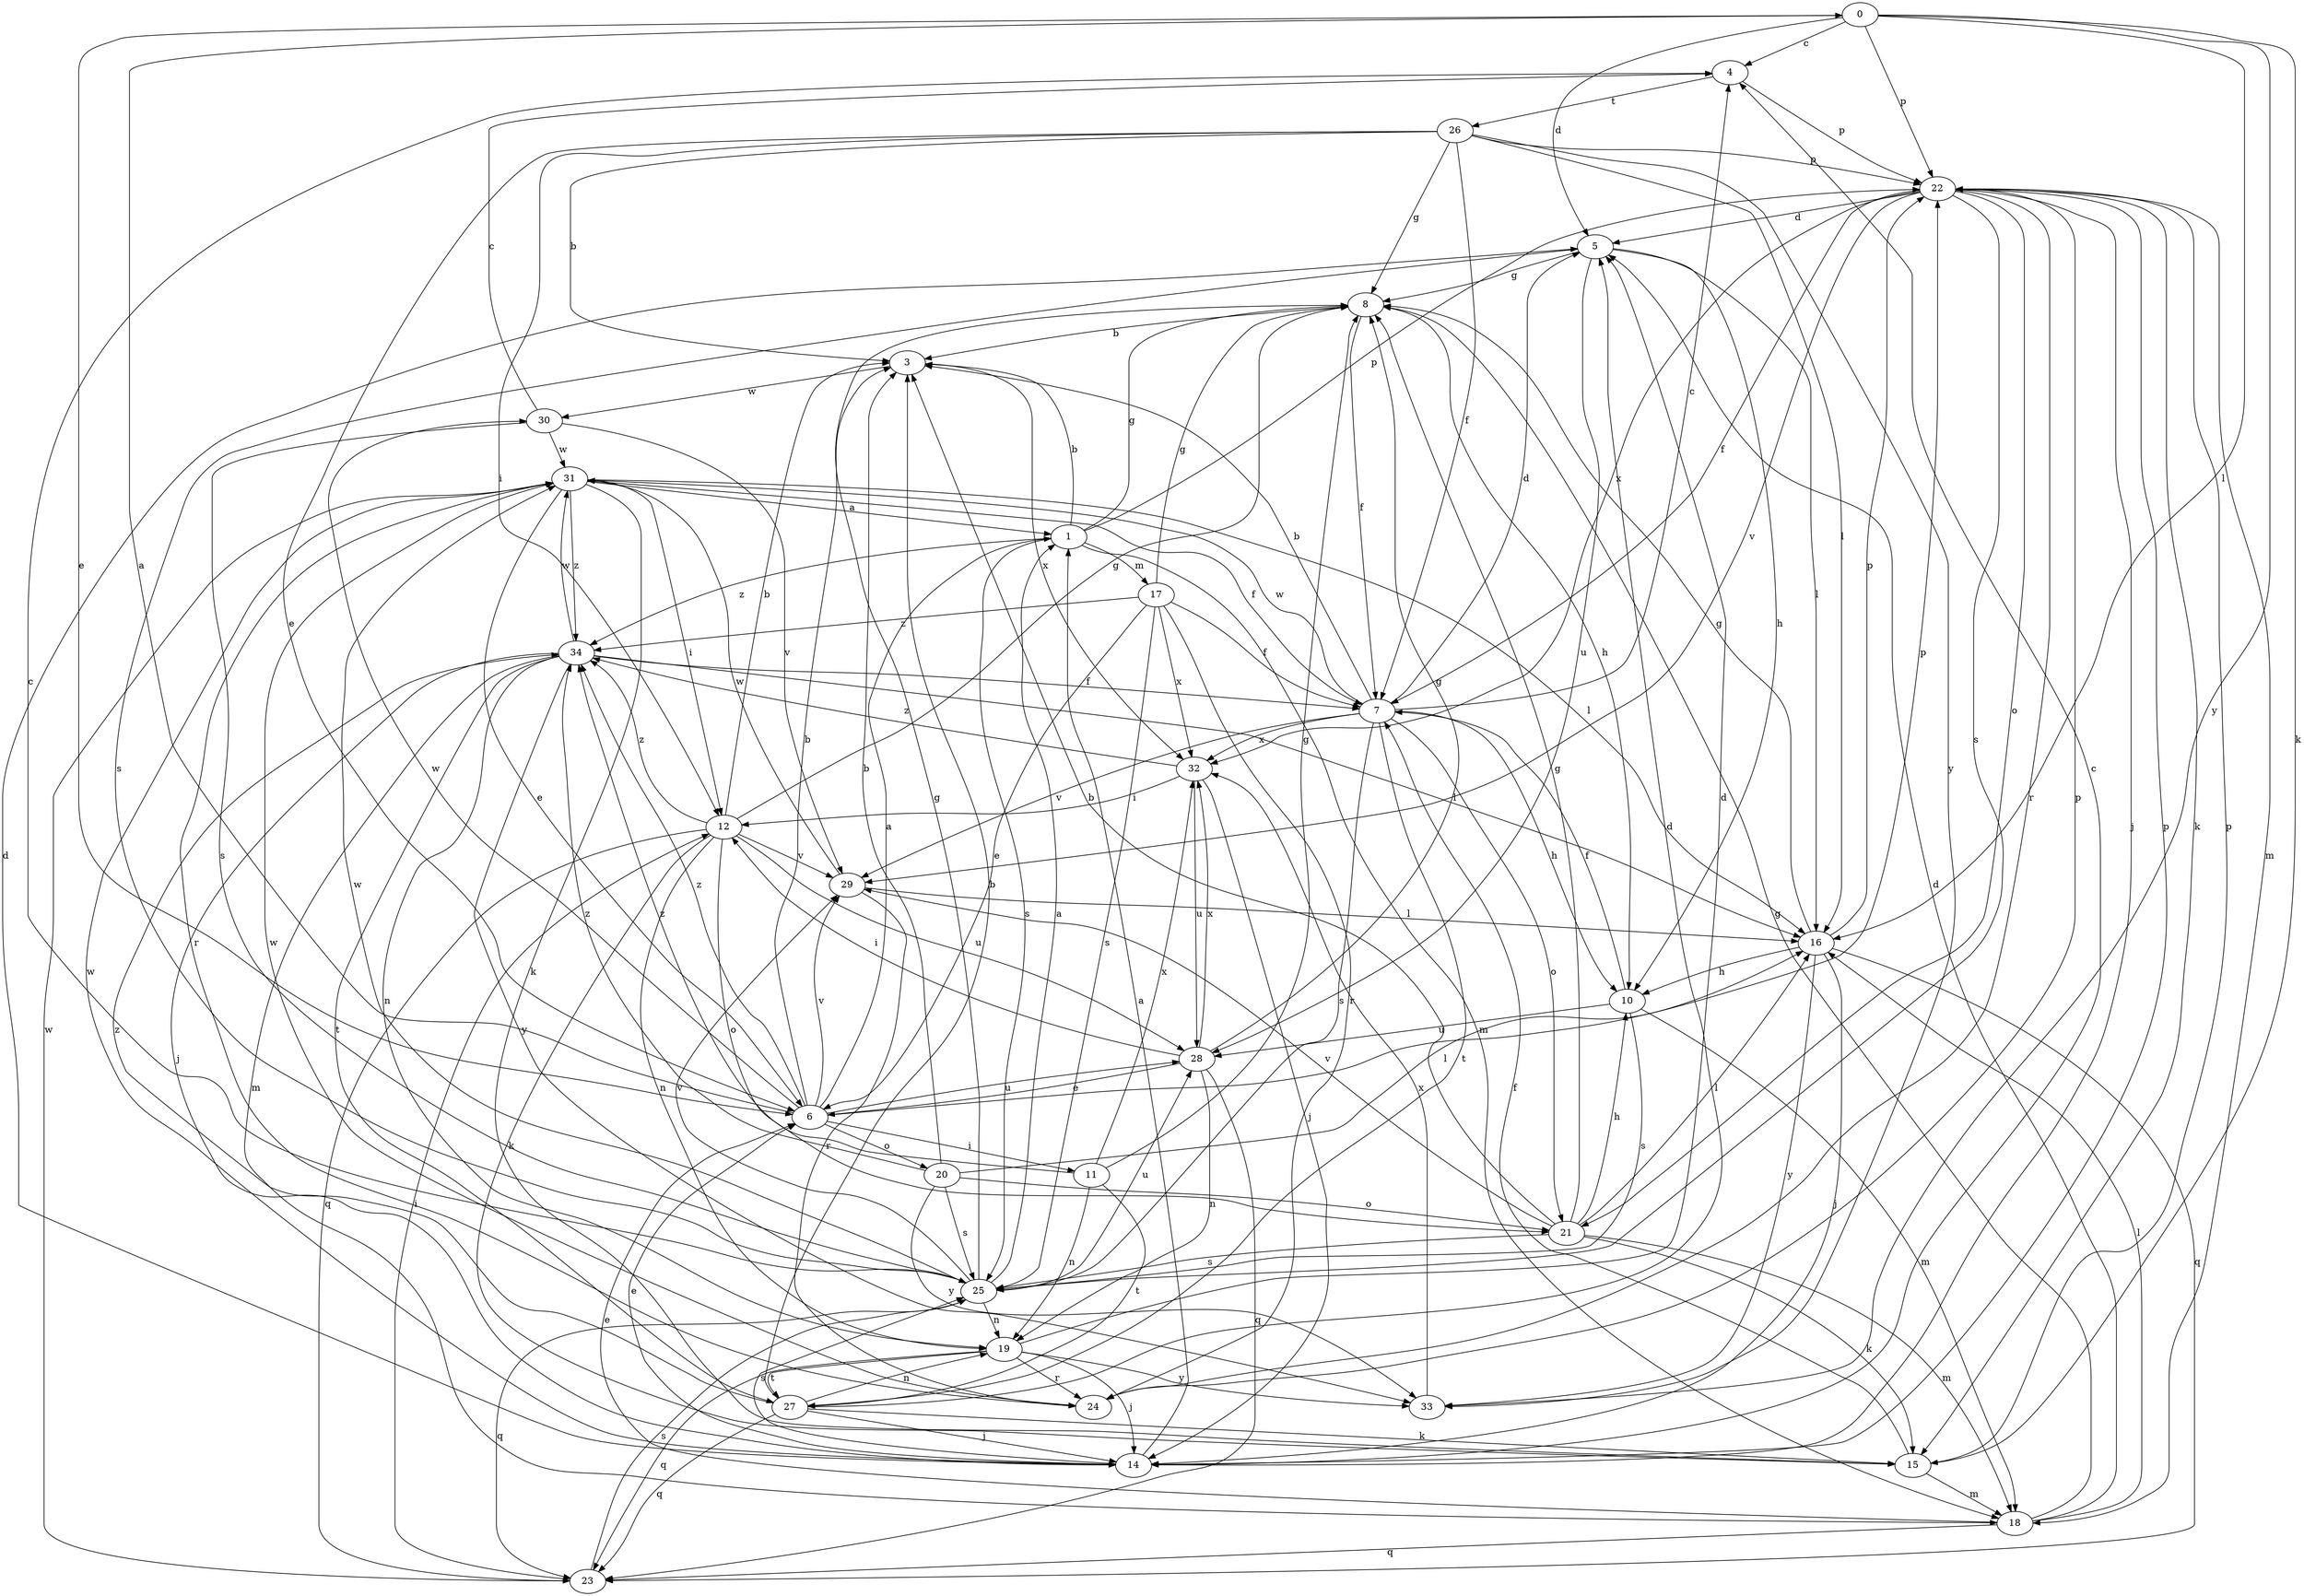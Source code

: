 strict digraph  {
0;
1;
3;
4;
5;
6;
7;
8;
10;
11;
12;
14;
15;
16;
17;
18;
19;
20;
21;
22;
23;
24;
25;
26;
27;
28;
29;
30;
31;
32;
33;
34;
0 -> 4  [label=c];
0 -> 5  [label=d];
0 -> 6  [label=e];
0 -> 15  [label=k];
0 -> 16  [label=l];
0 -> 22  [label=p];
0 -> 33  [label=y];
1 -> 3  [label=b];
1 -> 8  [label=g];
1 -> 17  [label=m];
1 -> 18  [label=m];
1 -> 22  [label=p];
1 -> 25  [label=s];
1 -> 34  [label=z];
3 -> 30  [label=w];
3 -> 32  [label=x];
4 -> 22  [label=p];
4 -> 26  [label=t];
5 -> 8  [label=g];
5 -> 10  [label=h];
5 -> 16  [label=l];
5 -> 25  [label=s];
5 -> 28  [label=u];
6 -> 0  [label=a];
6 -> 1  [label=a];
6 -> 3  [label=b];
6 -> 11  [label=i];
6 -> 20  [label=o];
6 -> 22  [label=p];
6 -> 28  [label=u];
6 -> 29  [label=v];
6 -> 30  [label=w];
6 -> 34  [label=z];
7 -> 3  [label=b];
7 -> 4  [label=c];
7 -> 5  [label=d];
7 -> 10  [label=h];
7 -> 21  [label=o];
7 -> 25  [label=s];
7 -> 27  [label=t];
7 -> 29  [label=v];
7 -> 31  [label=w];
7 -> 32  [label=x];
8 -> 3  [label=b];
8 -> 7  [label=f];
8 -> 10  [label=h];
10 -> 7  [label=f];
10 -> 18  [label=m];
10 -> 25  [label=s];
10 -> 28  [label=u];
11 -> 8  [label=g];
11 -> 19  [label=n];
11 -> 27  [label=t];
11 -> 32  [label=x];
11 -> 34  [label=z];
12 -> 3  [label=b];
12 -> 8  [label=g];
12 -> 15  [label=k];
12 -> 19  [label=n];
12 -> 21  [label=o];
12 -> 23  [label=q];
12 -> 28  [label=u];
12 -> 29  [label=v];
12 -> 34  [label=z];
14 -> 1  [label=a];
14 -> 4  [label=c];
14 -> 5  [label=d];
14 -> 6  [label=e];
14 -> 22  [label=p];
14 -> 25  [label=s];
14 -> 31  [label=w];
15 -> 7  [label=f];
15 -> 18  [label=m];
15 -> 22  [label=p];
16 -> 8  [label=g];
16 -> 10  [label=h];
16 -> 14  [label=j];
16 -> 22  [label=p];
16 -> 23  [label=q];
16 -> 33  [label=y];
17 -> 6  [label=e];
17 -> 7  [label=f];
17 -> 8  [label=g];
17 -> 24  [label=r];
17 -> 25  [label=s];
17 -> 32  [label=x];
17 -> 34  [label=z];
18 -> 5  [label=d];
18 -> 6  [label=e];
18 -> 8  [label=g];
18 -> 16  [label=l];
18 -> 23  [label=q];
19 -> 5  [label=d];
19 -> 14  [label=j];
19 -> 23  [label=q];
19 -> 24  [label=r];
19 -> 27  [label=t];
19 -> 33  [label=y];
20 -> 3  [label=b];
20 -> 16  [label=l];
20 -> 21  [label=o];
20 -> 25  [label=s];
20 -> 33  [label=y];
20 -> 34  [label=z];
21 -> 3  [label=b];
21 -> 8  [label=g];
21 -> 10  [label=h];
21 -> 15  [label=k];
21 -> 16  [label=l];
21 -> 18  [label=m];
21 -> 25  [label=s];
21 -> 29  [label=v];
22 -> 5  [label=d];
22 -> 7  [label=f];
22 -> 14  [label=j];
22 -> 15  [label=k];
22 -> 18  [label=m];
22 -> 21  [label=o];
22 -> 24  [label=r];
22 -> 25  [label=s];
22 -> 29  [label=v];
22 -> 32  [label=x];
23 -> 12  [label=i];
23 -> 25  [label=s];
23 -> 31  [label=w];
24 -> 22  [label=p];
24 -> 31  [label=w];
25 -> 1  [label=a];
25 -> 4  [label=c];
25 -> 8  [label=g];
25 -> 19  [label=n];
25 -> 23  [label=q];
25 -> 28  [label=u];
25 -> 29  [label=v];
25 -> 31  [label=w];
26 -> 3  [label=b];
26 -> 6  [label=e];
26 -> 7  [label=f];
26 -> 8  [label=g];
26 -> 12  [label=i];
26 -> 16  [label=l];
26 -> 22  [label=p];
26 -> 33  [label=y];
27 -> 3  [label=b];
27 -> 5  [label=d];
27 -> 14  [label=j];
27 -> 15  [label=k];
27 -> 19  [label=n];
27 -> 23  [label=q];
27 -> 34  [label=z];
28 -> 6  [label=e];
28 -> 8  [label=g];
28 -> 12  [label=i];
28 -> 19  [label=n];
28 -> 23  [label=q];
28 -> 32  [label=x];
29 -> 16  [label=l];
29 -> 24  [label=r];
29 -> 31  [label=w];
30 -> 4  [label=c];
30 -> 25  [label=s];
30 -> 29  [label=v];
30 -> 31  [label=w];
31 -> 1  [label=a];
31 -> 6  [label=e];
31 -> 7  [label=f];
31 -> 12  [label=i];
31 -> 15  [label=k];
31 -> 16  [label=l];
31 -> 24  [label=r];
31 -> 34  [label=z];
32 -> 12  [label=i];
32 -> 14  [label=j];
32 -> 28  [label=u];
32 -> 34  [label=z];
33 -> 32  [label=x];
34 -> 7  [label=f];
34 -> 14  [label=j];
34 -> 16  [label=l];
34 -> 18  [label=m];
34 -> 19  [label=n];
34 -> 27  [label=t];
34 -> 31  [label=w];
34 -> 33  [label=y];
}
